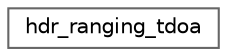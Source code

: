 digraph "Graphical Class Hierarchy"
{
 // LATEX_PDF_SIZE
  bgcolor="transparent";
  edge [fontname=Helvetica,fontsize=10,labelfontname=Helvetica,labelfontsize=10];
  node [fontname=Helvetica,fontsize=10,shape=box,height=0.2,width=0.4];
  rankdir="LR";
  Node0 [id="Node000000",label="hdr_ranging_tdoa",height=0.2,width=0.4,color="grey40", fillcolor="white", style="filled",URL="$structhdr__ranging__tdoa.html",tooltip="Header of the token bus protocol."];
}
